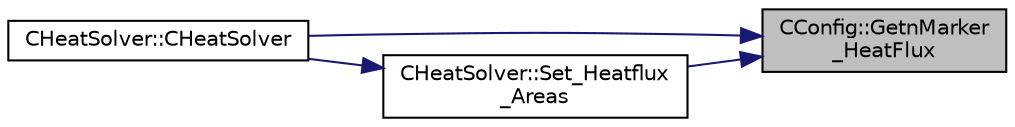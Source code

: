 digraph "CConfig::GetnMarker_HeatFlux"
{
 // LATEX_PDF_SIZE
  edge [fontname="Helvetica",fontsize="10",labelfontname="Helvetica",labelfontsize="10"];
  node [fontname="Helvetica",fontsize="10",shape=record];
  rankdir="RL";
  Node1 [label="CConfig::GetnMarker\l_HeatFlux",height=0.2,width=0.4,color="black", fillcolor="grey75", style="filled", fontcolor="black",tooltip="Get the total (local) number of heat flux markers."];
  Node1 -> Node2 [dir="back",color="midnightblue",fontsize="10",style="solid",fontname="Helvetica"];
  Node2 [label="CHeatSolver::CHeatSolver",height=0.2,width=0.4,color="black", fillcolor="white", style="filled",URL="$classCHeatSolver.html#a89c9ece2b98a950e53f4ee9482968186",tooltip="Constructor of the class."];
  Node1 -> Node3 [dir="back",color="midnightblue",fontsize="10",style="solid",fontname="Helvetica"];
  Node3 [label="CHeatSolver::Set_Heatflux\l_Areas",height=0.2,width=0.4,color="black", fillcolor="white", style="filled",URL="$classCHeatSolver.html#a97d200f7a57cac1ab541b08461b214aa",tooltip="A virtual member."];
  Node3 -> Node2 [dir="back",color="midnightblue",fontsize="10",style="solid",fontname="Helvetica"];
}
